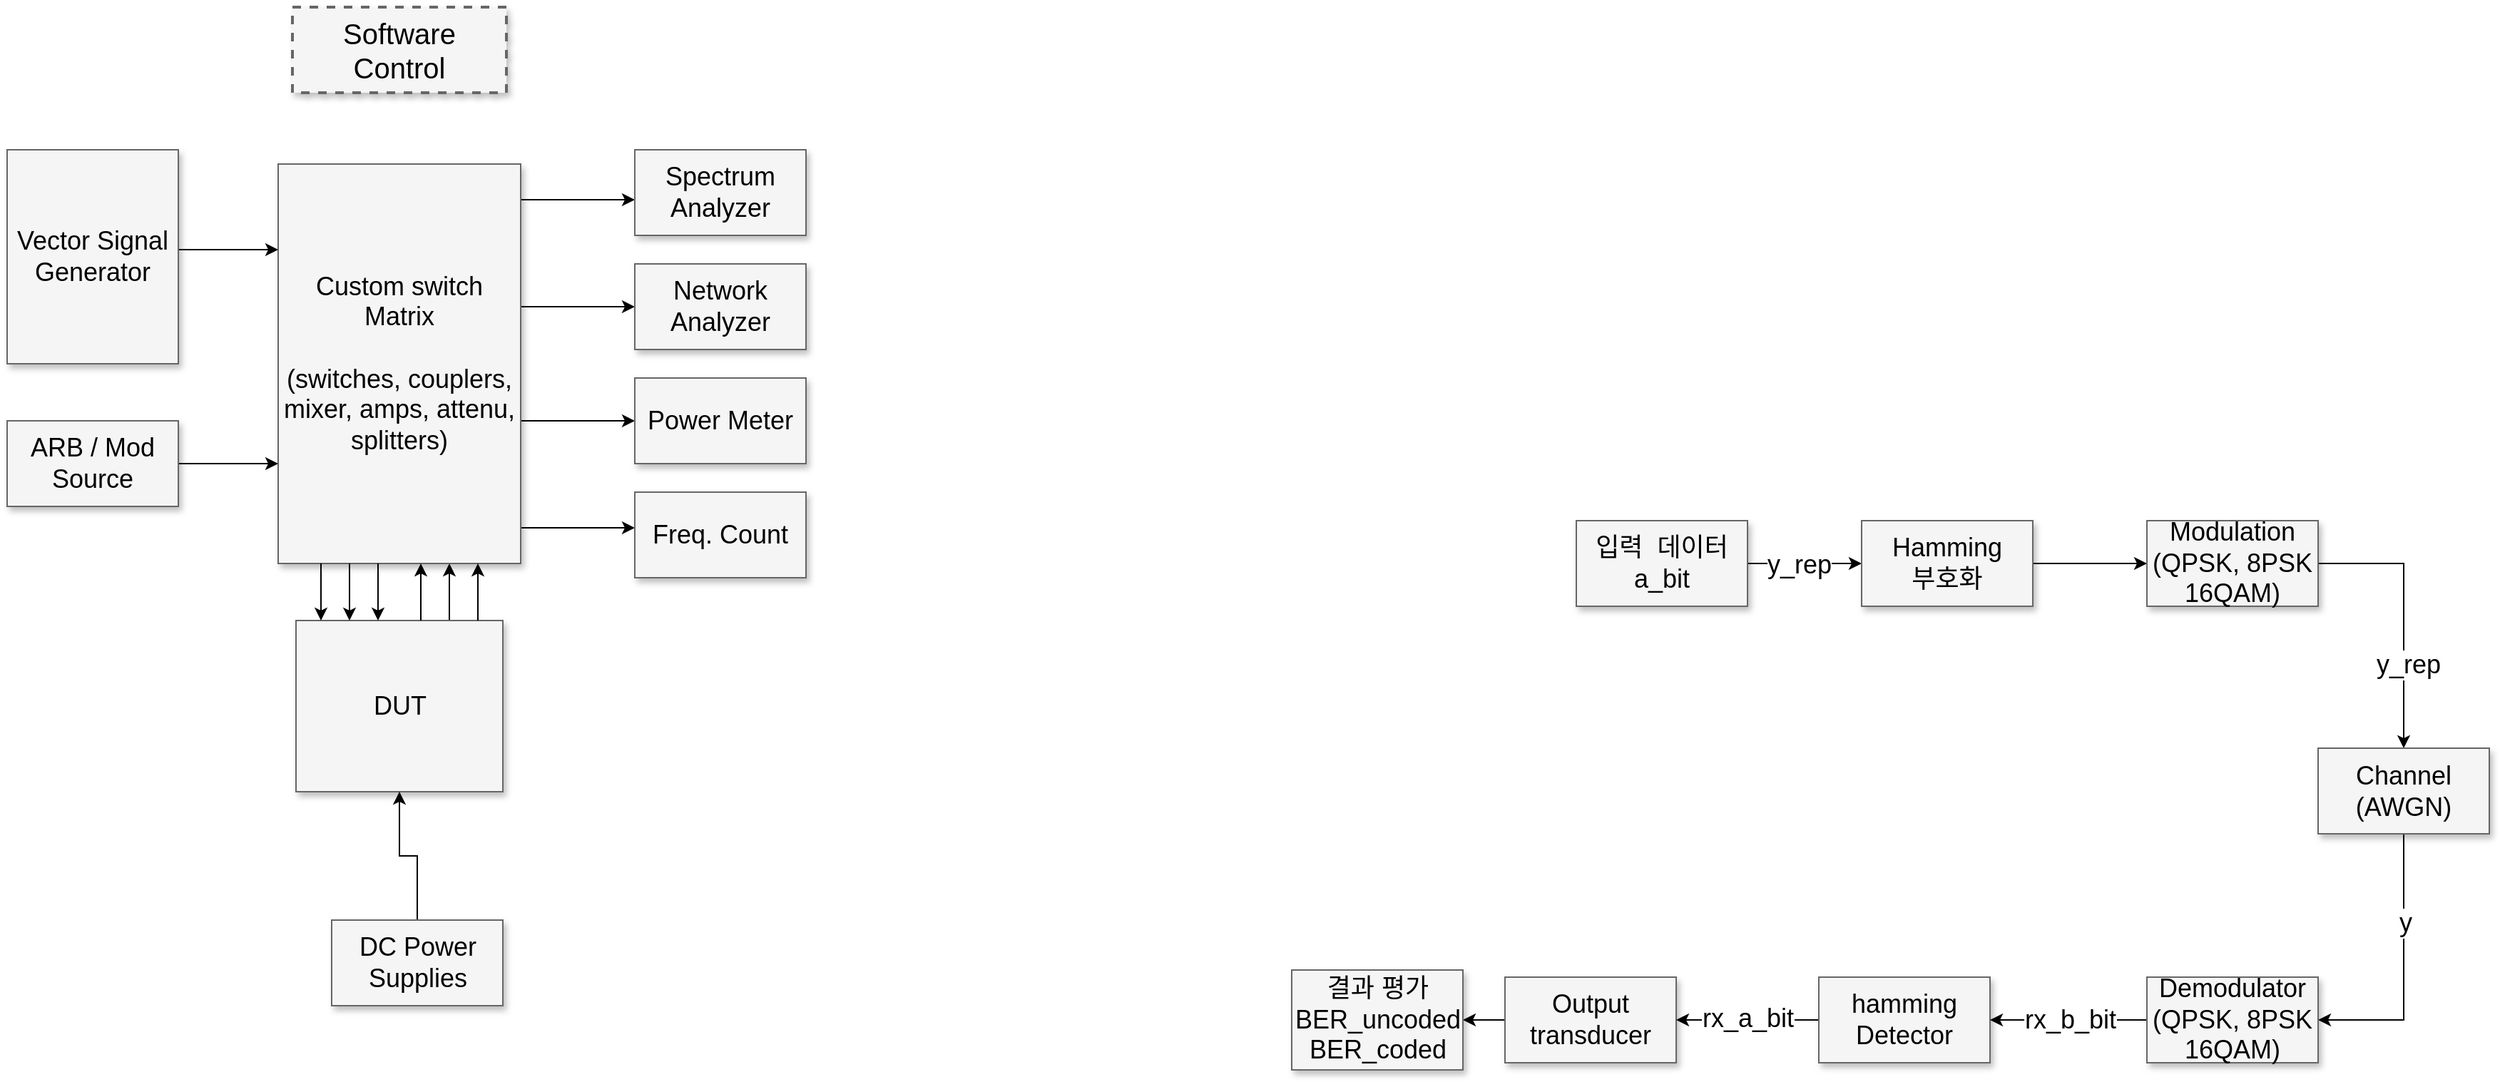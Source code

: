 <mxfile version="22.1.9" type="github">
  <diagram name="Page-1" id="90a13364-a465-7bf4-72fc-28e22215d7a0">
    <mxGraphModel dx="3966.5" dy="965" grid="1" gridSize="10" guides="1" tooltips="1" connect="1" arrows="1" fold="1" page="1" pageScale="1.5" pageWidth="1169" pageHeight="826" background="none" math="0" shadow="0">
      <root>
        <mxCell id="0" style=";html=1;" />
        <mxCell id="1" style=";html=1;" parent="0" />
        <mxCell id="3a17f1ce550125da-1" value="Software Control" style="whiteSpace=wrap;html=1;shadow=1;fontSize=20;fillColor=#f5f5f5;strokeColor=#666666;strokeWidth=2;dashed=1;" parent="1" vertex="1">
          <mxGeometry x="-700" y="40" width="150" height="60" as="geometry" />
        </mxCell>
        <mxCell id="3a17f1ce550125da-13" style="edgeStyle=elbowEdgeStyle;rounded=0;html=1;startArrow=none;startFill=0;jettySize=auto;orthogonalLoop=1;fontSize=18;elbow=vertical;" parent="1" source="3a17f1ce550125da-2" target="3a17f1ce550125da-4" edge="1">
          <mxGeometry relative="1" as="geometry" />
        </mxCell>
        <mxCell id="3a17f1ce550125da-14" style="edgeStyle=elbowEdgeStyle;rounded=0;html=1;startArrow=none;startFill=0;jettySize=auto;orthogonalLoop=1;fontSize=18;elbow=vertical;" parent="1" source="3a17f1ce550125da-2" target="3a17f1ce550125da-5" edge="1">
          <mxGeometry relative="1" as="geometry" />
        </mxCell>
        <mxCell id="3a17f1ce550125da-15" style="edgeStyle=elbowEdgeStyle;rounded=0;html=1;startArrow=none;startFill=0;jettySize=auto;orthogonalLoop=1;fontSize=18;elbow=vertical;" parent="1" source="3a17f1ce550125da-2" target="3a17f1ce550125da-6" edge="1">
          <mxGeometry relative="1" as="geometry" />
        </mxCell>
        <mxCell id="3a17f1ce550125da-16" style="edgeStyle=elbowEdgeStyle;rounded=0;html=1;startArrow=none;startFill=0;jettySize=auto;orthogonalLoop=1;fontSize=18;elbow=vertical;" parent="1" source="3a17f1ce550125da-2" target="3a17f1ce550125da-7" edge="1">
          <mxGeometry relative="1" as="geometry" />
        </mxCell>
        <mxCell id="3a17f1ce550125da-17" style="edgeStyle=elbowEdgeStyle;rounded=0;html=1;startArrow=none;startFill=0;jettySize=auto;orthogonalLoop=1;fontSize=18;" parent="1" source="3a17f1ce550125da-10" target="3a17f1ce550125da-2" edge="1">
          <mxGeometry relative="1" as="geometry">
            <Array as="points">
              <mxPoint x="-590" y="450" />
            </Array>
          </mxGeometry>
        </mxCell>
        <mxCell id="3a17f1ce550125da-2" value="Custom switch Matrix&lt;div&gt;&lt;br&gt;&lt;/div&gt;&lt;div&gt;(switches, couplers, mixer, amps, attenu, splitters)&lt;/div&gt;" style="whiteSpace=wrap;html=1;shadow=1;fontSize=18;fillColor=#f5f5f5;strokeColor=#666666;" parent="1" vertex="1">
          <mxGeometry x="-710" y="150" width="170" height="280" as="geometry" />
        </mxCell>
        <mxCell id="3a17f1ce550125da-4" value="Spectrum Analyzer" style="whiteSpace=wrap;html=1;shadow=1;fontSize=18;fillColor=#f5f5f5;strokeColor=#666666;" parent="1" vertex="1">
          <mxGeometry x="-460" y="140" width="120" height="60" as="geometry" />
        </mxCell>
        <mxCell id="3a17f1ce550125da-5" value="Network Analyzer" style="whiteSpace=wrap;html=1;shadow=1;fontSize=18;fillColor=#f5f5f5;strokeColor=#666666;" parent="1" vertex="1">
          <mxGeometry x="-460" y="220" width="120" height="60" as="geometry" />
        </mxCell>
        <mxCell id="3a17f1ce550125da-6" value="Power Meter" style="whiteSpace=wrap;html=1;shadow=1;fontSize=18;fillColor=#f5f5f5;strokeColor=#666666;" parent="1" vertex="1">
          <mxGeometry x="-460" y="300" width="120" height="60" as="geometry" />
        </mxCell>
        <mxCell id="3a17f1ce550125da-7" value="Freq. Count" style="whiteSpace=wrap;html=1;shadow=1;fontSize=18;fillColor=#f5f5f5;strokeColor=#666666;" parent="1" vertex="1">
          <mxGeometry x="-460" y="380" width="120" height="60" as="geometry" />
        </mxCell>
        <mxCell id="3a17f1ce550125da-20" style="edgeStyle=elbowEdgeStyle;rounded=0;html=1;startArrow=none;startFill=0;jettySize=auto;orthogonalLoop=1;fontSize=18;elbow=vertical;" parent="1" source="3a17f1ce550125da-8" target="3a17f1ce550125da-2" edge="1">
          <mxGeometry relative="1" as="geometry">
            <Array as="points">
              <mxPoint x="-740" y="210" />
            </Array>
          </mxGeometry>
        </mxCell>
        <mxCell id="3a17f1ce550125da-8" value="Vector Signal Generator" style="whiteSpace=wrap;html=1;shadow=1;fontSize=18;fillColor=#f5f5f5;strokeColor=#666666;" parent="1" vertex="1">
          <mxGeometry x="-900" y="140" width="120" height="150" as="geometry" />
        </mxCell>
        <mxCell id="3a17f1ce550125da-21" style="edgeStyle=elbowEdgeStyle;rounded=0;html=1;startArrow=none;startFill=0;jettySize=auto;orthogonalLoop=1;fontSize=18;elbow=vertical;" parent="1" source="3a17f1ce550125da-9" target="3a17f1ce550125da-2" edge="1">
          <mxGeometry relative="1" as="geometry" />
        </mxCell>
        <mxCell id="3a17f1ce550125da-9" value="ARB / Mod Source" style="whiteSpace=wrap;html=1;shadow=1;fontSize=18;fillColor=#f5f5f5;strokeColor=#666666;" parent="1" vertex="1">
          <mxGeometry x="-900" y="330" width="120" height="60" as="geometry" />
        </mxCell>
        <mxCell id="3a17f1ce550125da-10" value="DUT" style="whiteSpace=wrap;html=1;shadow=1;fontSize=18;fillColor=#f5f5f5;strokeColor=#666666;" parent="1" vertex="1">
          <mxGeometry x="-697.5" y="470" width="145" height="120" as="geometry" />
        </mxCell>
        <mxCell id="3a17f1ce550125da-18" style="edgeStyle=elbowEdgeStyle;rounded=0;html=1;startArrow=none;startFill=0;jettySize=auto;orthogonalLoop=1;fontSize=18;elbow=vertical;" parent="1" source="3a17f1ce550125da-11" target="3a17f1ce550125da-10" edge="1">
          <mxGeometry relative="1" as="geometry" />
        </mxCell>
        <mxCell id="3a17f1ce550125da-11" value="DC Power Supplies" style="whiteSpace=wrap;html=1;shadow=1;fontSize=18;fillColor=#f5f5f5;strokeColor=#666666;" parent="1" vertex="1">
          <mxGeometry x="-672.5" y="680" width="120" height="60" as="geometry" />
        </mxCell>
        <mxCell id="3a17f1ce550125da-22" style="edgeStyle=elbowEdgeStyle;rounded=0;html=1;startArrow=none;startFill=0;jettySize=auto;orthogonalLoop=1;fontSize=18;" parent="1" source="3a17f1ce550125da-10" target="3a17f1ce550125da-2" edge="1">
          <mxGeometry relative="1" as="geometry">
            <mxPoint x="-560" y="480" as="sourcePoint" />
            <mxPoint x="-560" y="440" as="targetPoint" />
            <Array as="points">
              <mxPoint x="-570" y="450" />
              <mxPoint x="-590" y="450" />
            </Array>
          </mxGeometry>
        </mxCell>
        <mxCell id="3a17f1ce550125da-23" style="edgeStyle=elbowEdgeStyle;rounded=0;html=1;startArrow=none;startFill=0;jettySize=auto;orthogonalLoop=1;fontSize=18;" parent="1" edge="1">
          <mxGeometry relative="1" as="geometry">
            <mxPoint x="-610" y="470" as="sourcePoint" />
            <mxPoint x="-610" y="430" as="targetPoint" />
            <Array as="points">
              <mxPoint x="-610" y="450" />
              <mxPoint x="-610" y="450" />
            </Array>
          </mxGeometry>
        </mxCell>
        <mxCell id="3a17f1ce550125da-24" style="edgeStyle=elbowEdgeStyle;rounded=0;html=1;startArrow=none;startFill=0;jettySize=auto;orthogonalLoop=1;fontSize=18;" parent="1" edge="1">
          <mxGeometry relative="1" as="geometry">
            <mxPoint x="-640" y="430" as="sourcePoint" />
            <mxPoint x="-640" y="470" as="targetPoint" />
            <Array as="points">
              <mxPoint x="-640" y="450" />
              <mxPoint x="-610" y="460" />
            </Array>
          </mxGeometry>
        </mxCell>
        <mxCell id="3a17f1ce550125da-25" style="edgeStyle=elbowEdgeStyle;rounded=0;html=1;startArrow=none;startFill=0;jettySize=auto;orthogonalLoop=1;fontSize=18;" parent="1" edge="1">
          <mxGeometry relative="1" as="geometry">
            <mxPoint x="-660" y="430" as="sourcePoint" />
            <mxPoint x="-660" y="470" as="targetPoint" />
            <Array as="points">
              <mxPoint x="-660" y="450" />
              <mxPoint x="-630" y="460" />
            </Array>
          </mxGeometry>
        </mxCell>
        <mxCell id="3a17f1ce550125da-26" style="edgeStyle=elbowEdgeStyle;rounded=0;html=1;startArrow=none;startFill=0;jettySize=auto;orthogonalLoop=1;fontSize=18;" parent="1" edge="1">
          <mxGeometry relative="1" as="geometry">
            <mxPoint x="-680" y="430" as="sourcePoint" />
            <mxPoint x="-680" y="470" as="targetPoint" />
            <Array as="points">
              <mxPoint x="-680" y="450" />
              <mxPoint x="-650" y="460" />
            </Array>
          </mxGeometry>
        </mxCell>
        <mxCell id="uJ0YXpQ2GnYNy6p2UynF-14" style="edgeStyle=orthogonalEdgeStyle;rounded=0;orthogonalLoop=1;jettySize=auto;html=1;entryX=0;entryY=0.5;entryDx=0;entryDy=0;" edge="1" parent="1" source="uJ0YXpQ2GnYNy6p2UynF-2" target="uJ0YXpQ2GnYNy6p2UynF-3">
          <mxGeometry relative="1" as="geometry" />
        </mxCell>
        <mxCell id="uJ0YXpQ2GnYNy6p2UynF-21" value="&lt;font style=&quot;font-size: 18px;&quot;&gt;y_rep&lt;/font&gt;" style="edgeLabel;html=1;align=center;verticalAlign=middle;resizable=0;points=[];" vertex="1" connectable="0" parent="uJ0YXpQ2GnYNy6p2UynF-14">
          <mxGeometry x="-0.107" y="-1" relative="1" as="geometry">
            <mxPoint as="offset" />
          </mxGeometry>
        </mxCell>
        <mxCell id="uJ0YXpQ2GnYNy6p2UynF-2" value="입력&amp;nbsp; 데이터&lt;br&gt;a_bit" style="whiteSpace=wrap;html=1;shadow=1;fontSize=18;fillColor=#f5f5f5;strokeColor=#666666;" vertex="1" parent="1">
          <mxGeometry x="200" y="400" width="120" height="60" as="geometry" />
        </mxCell>
        <mxCell id="uJ0YXpQ2GnYNy6p2UynF-15" style="edgeStyle=orthogonalEdgeStyle;rounded=0;orthogonalLoop=1;jettySize=auto;html=1;entryX=0;entryY=0.5;entryDx=0;entryDy=0;" edge="1" parent="1" source="uJ0YXpQ2GnYNy6p2UynF-3" target="uJ0YXpQ2GnYNy6p2UynF-5">
          <mxGeometry relative="1" as="geometry" />
        </mxCell>
        <mxCell id="uJ0YXpQ2GnYNy6p2UynF-3" value="Hamming&lt;br&gt;부호화" style="whiteSpace=wrap;html=1;shadow=1;fontSize=18;fillColor=#f5f5f5;strokeColor=#666666;" vertex="1" parent="1">
          <mxGeometry x="400" y="400" width="120" height="60" as="geometry" />
        </mxCell>
        <mxCell id="uJ0YXpQ2GnYNy6p2UynF-17" style="edgeStyle=orthogonalEdgeStyle;rounded=0;orthogonalLoop=1;jettySize=auto;html=1;entryX=0.5;entryY=0;entryDx=0;entryDy=0;" edge="1" parent="1" source="uJ0YXpQ2GnYNy6p2UynF-5" target="uJ0YXpQ2GnYNy6p2UynF-7">
          <mxGeometry relative="1" as="geometry">
            <Array as="points">
              <mxPoint x="780" y="430" />
            </Array>
          </mxGeometry>
        </mxCell>
        <mxCell id="uJ0YXpQ2GnYNy6p2UynF-22" value="&lt;font style=&quot;font-size: 18px;&quot;&gt;y_rep&lt;/font&gt;" style="edgeLabel;html=1;align=center;verticalAlign=middle;resizable=0;points=[];" vertex="1" connectable="0" parent="uJ0YXpQ2GnYNy6p2UynF-17">
          <mxGeometry x="0.376" y="3" relative="1" as="geometry">
            <mxPoint as="offset" />
          </mxGeometry>
        </mxCell>
        <mxCell id="uJ0YXpQ2GnYNy6p2UynF-5" value="Modulation&lt;br&gt;(QPSK, 8PSK&lt;br&gt;16QAM)" style="whiteSpace=wrap;html=1;shadow=1;fontSize=18;fillColor=#f5f5f5;strokeColor=#666666;" vertex="1" parent="1">
          <mxGeometry x="600" y="400" width="120" height="60" as="geometry" />
        </mxCell>
        <mxCell id="uJ0YXpQ2GnYNy6p2UynF-23" style="edgeStyle=orthogonalEdgeStyle;rounded=0;orthogonalLoop=1;jettySize=auto;html=1;entryX=1;entryY=0.5;entryDx=0;entryDy=0;" edge="1" parent="1" source="uJ0YXpQ2GnYNy6p2UynF-7" target="uJ0YXpQ2GnYNy6p2UynF-12">
          <mxGeometry relative="1" as="geometry" />
        </mxCell>
        <mxCell id="uJ0YXpQ2GnYNy6p2UynF-24" value="&lt;font style=&quot;font-size: 18px;&quot;&gt;y&lt;/font&gt;" style="edgeLabel;html=1;align=center;verticalAlign=middle;resizable=0;points=[];" vertex="1" connectable="0" parent="uJ0YXpQ2GnYNy6p2UynF-23">
          <mxGeometry x="-0.344" y="1" relative="1" as="geometry">
            <mxPoint as="offset" />
          </mxGeometry>
        </mxCell>
        <mxCell id="uJ0YXpQ2GnYNy6p2UynF-7" value="Channel&lt;br&gt;(AWGN)" style="whiteSpace=wrap;html=1;shadow=1;fontSize=18;fillColor=#f5f5f5;strokeColor=#666666;" vertex="1" parent="1">
          <mxGeometry x="720" y="559.5" width="120" height="60" as="geometry" />
        </mxCell>
        <mxCell id="uJ0YXpQ2GnYNy6p2UynF-30" style="edgeStyle=orthogonalEdgeStyle;rounded=0;orthogonalLoop=1;jettySize=auto;html=1;entryX=1;entryY=0.5;entryDx=0;entryDy=0;" edge="1" parent="1" source="uJ0YXpQ2GnYNy6p2UynF-9" target="uJ0YXpQ2GnYNy6p2UynF-13">
          <mxGeometry relative="1" as="geometry" />
        </mxCell>
        <mxCell id="uJ0YXpQ2GnYNy6p2UynF-9" value="Output&lt;br&gt;transducer" style="whiteSpace=wrap;html=1;shadow=1;fontSize=18;fillColor=#f5f5f5;strokeColor=#666666;" vertex="1" parent="1">
          <mxGeometry x="150" y="720" width="120" height="60" as="geometry" />
        </mxCell>
        <mxCell id="uJ0YXpQ2GnYNy6p2UynF-20" style="edgeStyle=orthogonalEdgeStyle;rounded=0;orthogonalLoop=1;jettySize=auto;html=1;entryX=1;entryY=0.5;entryDx=0;entryDy=0;" edge="1" parent="1" source="uJ0YXpQ2GnYNy6p2UynF-10" target="uJ0YXpQ2GnYNy6p2UynF-9">
          <mxGeometry relative="1" as="geometry" />
        </mxCell>
        <mxCell id="uJ0YXpQ2GnYNy6p2UynF-29" value="&lt;font style=&quot;font-size: 18px;&quot;&gt;rx_a_bit&lt;/font&gt;" style="edgeLabel;html=1;align=center;verticalAlign=middle;resizable=0;points=[];" vertex="1" connectable="0" parent="uJ0YXpQ2GnYNy6p2UynF-20">
          <mxGeometry x="0.005" y="-1" relative="1" as="geometry">
            <mxPoint as="offset" />
          </mxGeometry>
        </mxCell>
        <mxCell id="uJ0YXpQ2GnYNy6p2UynF-10" value="hamming&lt;br&gt;Detector" style="whiteSpace=wrap;html=1;shadow=1;fontSize=18;fillColor=#f5f5f5;strokeColor=#666666;" vertex="1" parent="1">
          <mxGeometry x="370" y="720" width="120" height="60" as="geometry" />
        </mxCell>
        <mxCell id="uJ0YXpQ2GnYNy6p2UynF-19" style="edgeStyle=orthogonalEdgeStyle;rounded=0;orthogonalLoop=1;jettySize=auto;html=1;entryX=1;entryY=0.5;entryDx=0;entryDy=0;" edge="1" parent="1" source="uJ0YXpQ2GnYNy6p2UynF-12" target="uJ0YXpQ2GnYNy6p2UynF-10">
          <mxGeometry relative="1" as="geometry" />
        </mxCell>
        <mxCell id="uJ0YXpQ2GnYNy6p2UynF-26" value="Text" style="edgeLabel;html=1;align=center;verticalAlign=middle;resizable=0;points=[];" vertex="1" connectable="0" parent="uJ0YXpQ2GnYNy6p2UynF-19">
          <mxGeometry x="-0.312" y="2" relative="1" as="geometry">
            <mxPoint x="-13" y="-2" as="offset" />
          </mxGeometry>
        </mxCell>
        <mxCell id="uJ0YXpQ2GnYNy6p2UynF-27" value="&lt;font style=&quot;font-size: 18px;&quot;&gt;rx_b_bit&lt;/font&gt;" style="edgeLabel;html=1;align=center;verticalAlign=middle;resizable=0;points=[];" vertex="1" connectable="0" parent="uJ0YXpQ2GnYNy6p2UynF-19">
          <mxGeometry x="-0.013" relative="1" as="geometry">
            <mxPoint as="offset" />
          </mxGeometry>
        </mxCell>
        <mxCell id="uJ0YXpQ2GnYNy6p2UynF-12" value="Demodulator&lt;br&gt;(QPSK, 8PSK&lt;br style=&quot;border-color: var(--border-color);&quot;&gt;16QAM)" style="whiteSpace=wrap;html=1;shadow=1;fontSize=18;fillColor=#f5f5f5;strokeColor=#666666;" vertex="1" parent="1">
          <mxGeometry x="600" y="720" width="120" height="60" as="geometry" />
        </mxCell>
        <mxCell id="uJ0YXpQ2GnYNy6p2UynF-13" value="결과 평가&lt;br&gt;BER_uncoded&lt;br&gt;BER_coded" style="whiteSpace=wrap;html=1;shadow=1;fontSize=18;fillColor=#f5f5f5;strokeColor=#666666;" vertex="1" parent="1">
          <mxGeometry x="0.5" y="715" width="120" height="70" as="geometry" />
        </mxCell>
      </root>
    </mxGraphModel>
  </diagram>
</mxfile>
